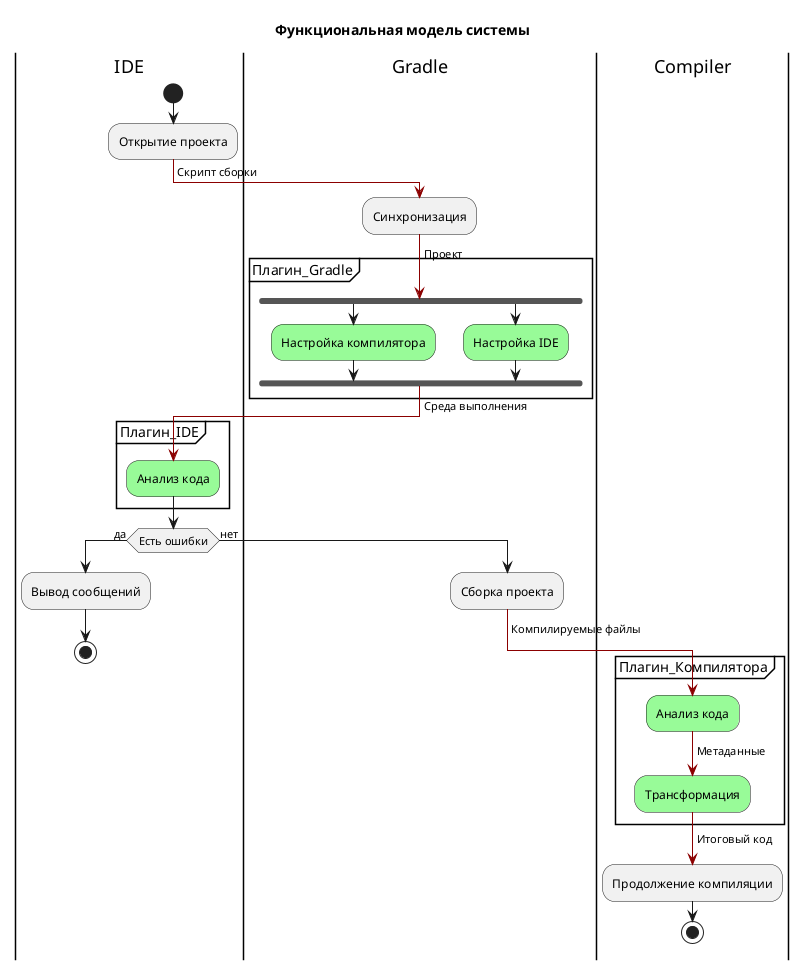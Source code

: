 @startuml
title Функциональная модель системы
|IDE|
start
:Открытие проекта;
-[#darkred]-> Скрипт сборки;
|Gradle|
:Синхронизация;
-[#darkred]-> Проект;
partition Плагин_Gradle {
    fork
    #palegreen:Настройка компилятора;
    forkagain
    #palegreen:Настройка IDE;
    endfork
}
|IDE|
-[#darkred]-> Среда выполнения;
partition Плагин_IDE {
    #palegreen:Анализ кода;
}
if (Есть ошибки) then (да)
    :Вывод сообщений;
    stop
else (нет)
    |Gradle|
    :Сборка проекта;
    -[#darkred]-> Компилируемые файлы;
    partition Плагин_Компилятора {
        |Compiler|
        #palegreen:Анализ кода;
        -[#darkred]-> Метаданные;
        #palegreen:Трансформация;
    }
    -[#darkred]-> Итоговый код;
    :Продолжение компиляции;
    stop
endif
@enduml
